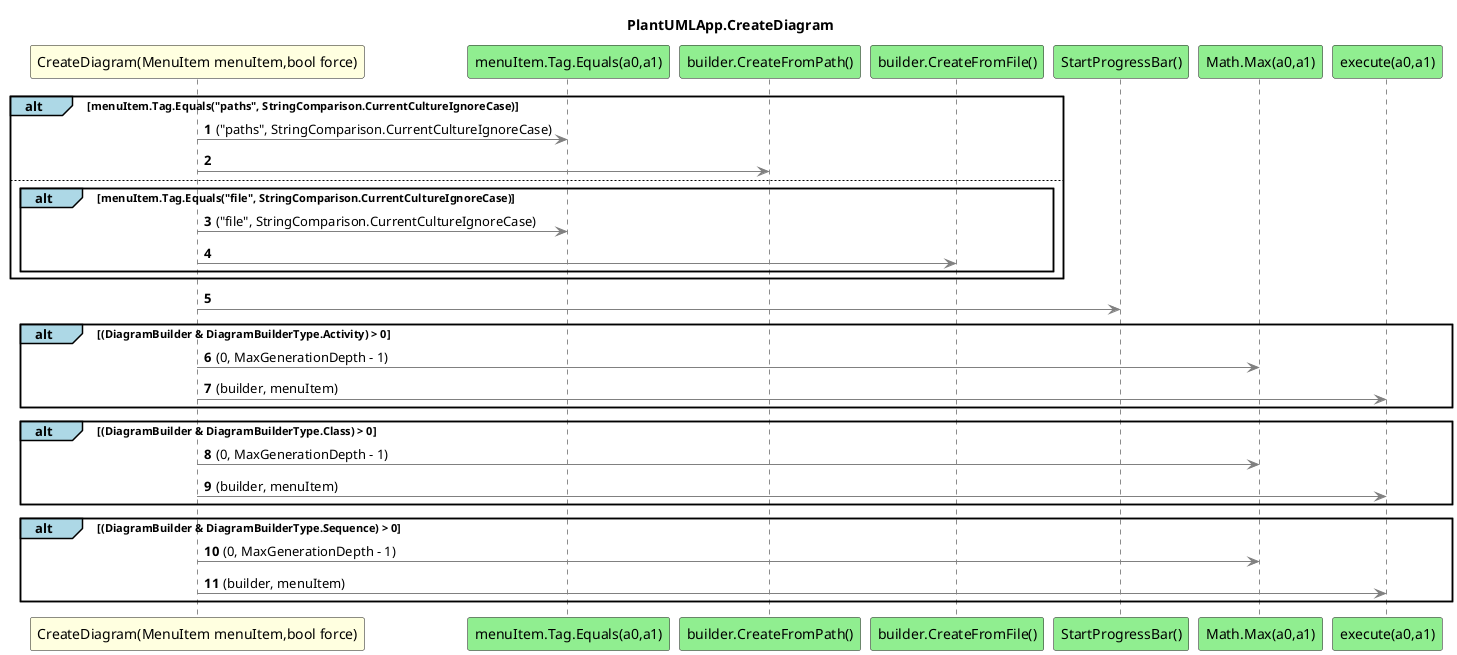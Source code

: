 @startuml PlantUMLApp.CreateDiagram
title PlantUMLApp.CreateDiagram
participant "CreateDiagram(MenuItem menuItem,bool force)" as CreateDiagram_p0_p1 #LightYellow
participant "menuItem.Tag.Equals(a0,a1)" as menuItem_Tag_Equals_a0_a1 #LightGreen
participant "builder.CreateFromPath()" as builder_CreateFromPath #LightGreen
participant "builder.CreateFromFile()" as builder_CreateFromFile #LightGreen
participant "StartProgressBar()" as StartProgressBar #LightGreen
participant "Math.Max(a0,a1)" as Math_Max_a0_a1 #LightGreen
participant "execute(a0,a1)" as execute_a0_a1 #LightGreen
autonumber
alt#LightBlue menuItem.Tag.Equals("paths", StringComparison.CurrentCultureIgnoreCase)
 CreateDiagram_p0_p1 -[#grey]> menuItem_Tag_Equals_a0_a1 : ("paths", StringComparison.CurrentCultureIgnoreCase)
 CreateDiagram_p0_p1 -[#grey]> builder_CreateFromPath
 else
 alt#LightBlue menuItem.Tag.Equals("file", StringComparison.CurrentCultureIgnoreCase)
 CreateDiagram_p0_p1 -[#grey]> menuItem_Tag_Equals_a0_a1 : ("file", StringComparison.CurrentCultureIgnoreCase)
 CreateDiagram_p0_p1 -[#grey]> builder_CreateFromFile
 end
end
CreateDiagram_p0_p1 -[#grey]> StartProgressBar
alt#LightBlue (DiagramBuilder & DiagramBuilderType.Activity) > 0
 CreateDiagram_p0_p1 -[#grey]> Math_Max_a0_a1 : (0, MaxGenerationDepth - 1)
 CreateDiagram_p0_p1 -[#grey]> execute_a0_a1 : (builder, menuItem)
end
alt#LightBlue (DiagramBuilder & DiagramBuilderType.Class) > 0
 CreateDiagram_p0_p1 -[#grey]> Math_Max_a0_a1 : (0, MaxGenerationDepth - 1)
 CreateDiagram_p0_p1 -[#grey]> execute_a0_a1 : (builder, menuItem)
end
alt#LightBlue (DiagramBuilder & DiagramBuilderType.Sequence) > 0
 CreateDiagram_p0_p1 -[#grey]> Math_Max_a0_a1 : (0, MaxGenerationDepth - 1)
 CreateDiagram_p0_p1 -[#grey]> execute_a0_a1 : (builder, menuItem)
end
@enduml
